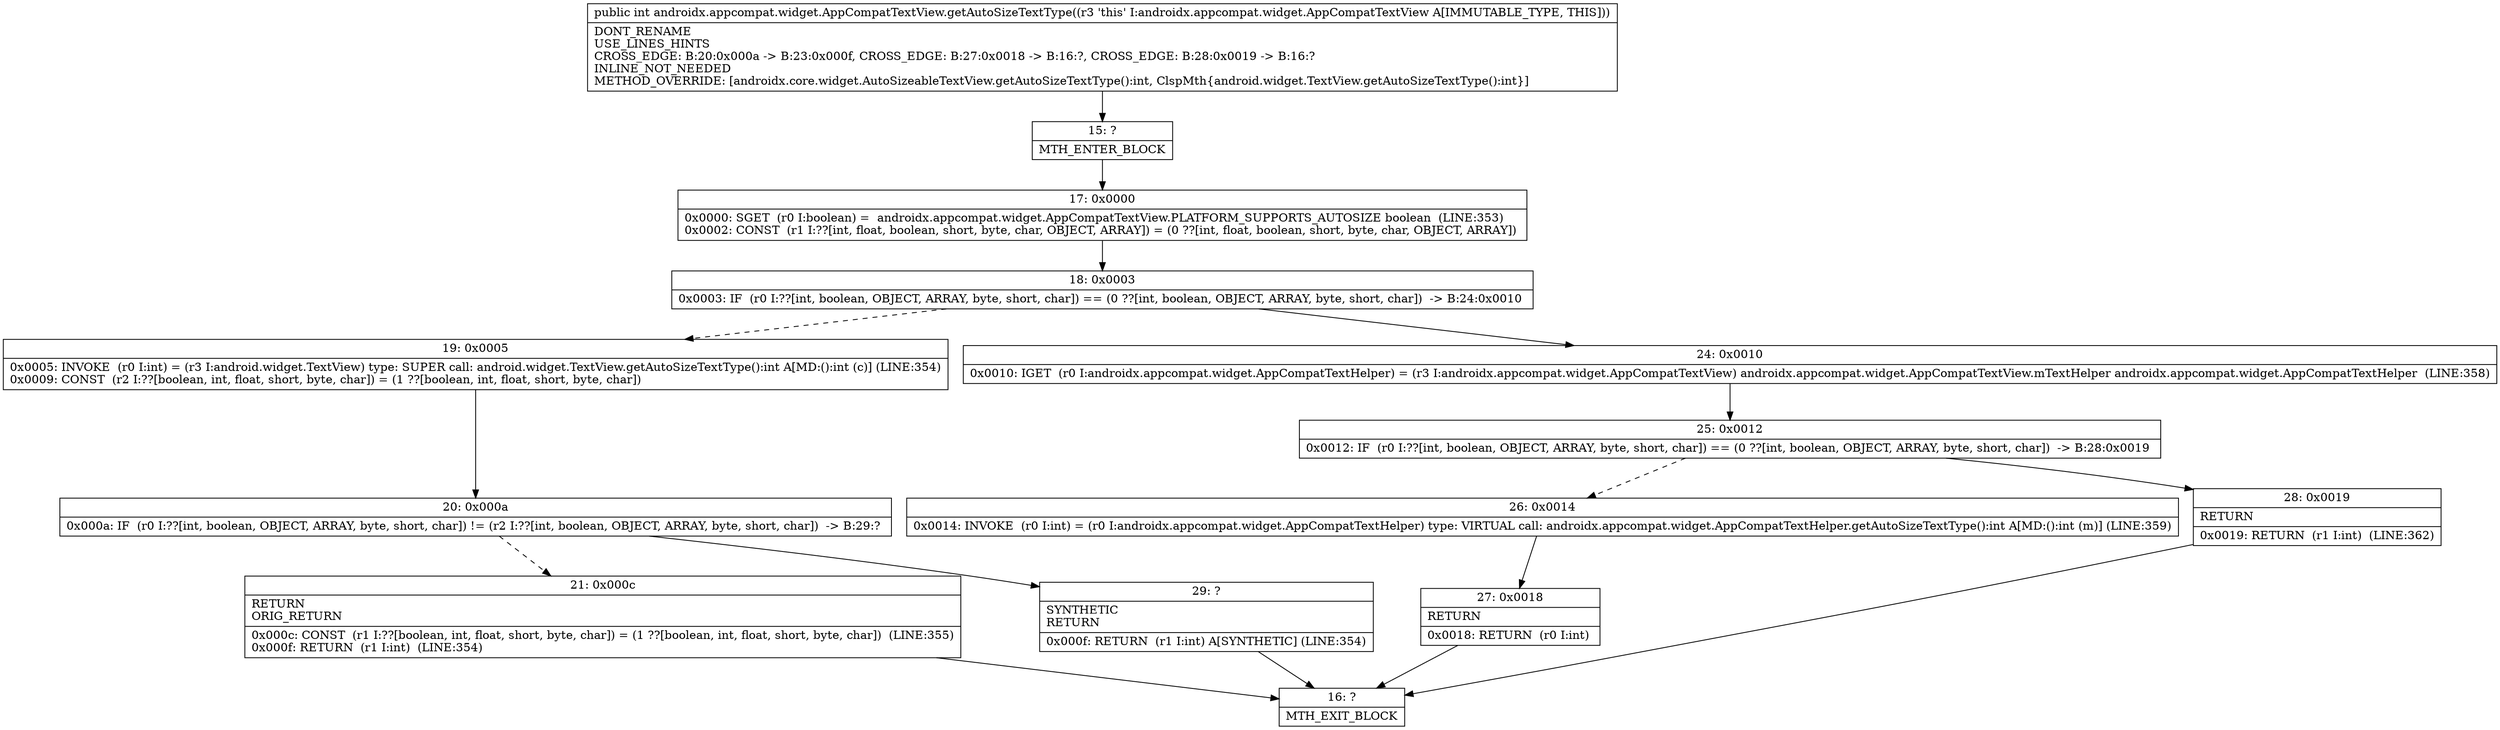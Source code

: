 digraph "CFG forandroidx.appcompat.widget.AppCompatTextView.getAutoSizeTextType()I" {
Node_15 [shape=record,label="{15\:\ ?|MTH_ENTER_BLOCK\l}"];
Node_17 [shape=record,label="{17\:\ 0x0000|0x0000: SGET  (r0 I:boolean) =  androidx.appcompat.widget.AppCompatTextView.PLATFORM_SUPPORTS_AUTOSIZE boolean  (LINE:353)\l0x0002: CONST  (r1 I:??[int, float, boolean, short, byte, char, OBJECT, ARRAY]) = (0 ??[int, float, boolean, short, byte, char, OBJECT, ARRAY]) \l}"];
Node_18 [shape=record,label="{18\:\ 0x0003|0x0003: IF  (r0 I:??[int, boolean, OBJECT, ARRAY, byte, short, char]) == (0 ??[int, boolean, OBJECT, ARRAY, byte, short, char])  \-\> B:24:0x0010 \l}"];
Node_19 [shape=record,label="{19\:\ 0x0005|0x0005: INVOKE  (r0 I:int) = (r3 I:android.widget.TextView) type: SUPER call: android.widget.TextView.getAutoSizeTextType():int A[MD:():int (c)] (LINE:354)\l0x0009: CONST  (r2 I:??[boolean, int, float, short, byte, char]) = (1 ??[boolean, int, float, short, byte, char]) \l}"];
Node_20 [shape=record,label="{20\:\ 0x000a|0x000a: IF  (r0 I:??[int, boolean, OBJECT, ARRAY, byte, short, char]) != (r2 I:??[int, boolean, OBJECT, ARRAY, byte, short, char])  \-\> B:29:? \l}"];
Node_21 [shape=record,label="{21\:\ 0x000c|RETURN\lORIG_RETURN\l|0x000c: CONST  (r1 I:??[boolean, int, float, short, byte, char]) = (1 ??[boolean, int, float, short, byte, char])  (LINE:355)\l0x000f: RETURN  (r1 I:int)  (LINE:354)\l}"];
Node_16 [shape=record,label="{16\:\ ?|MTH_EXIT_BLOCK\l}"];
Node_29 [shape=record,label="{29\:\ ?|SYNTHETIC\lRETURN\l|0x000f: RETURN  (r1 I:int) A[SYNTHETIC] (LINE:354)\l}"];
Node_24 [shape=record,label="{24\:\ 0x0010|0x0010: IGET  (r0 I:androidx.appcompat.widget.AppCompatTextHelper) = (r3 I:androidx.appcompat.widget.AppCompatTextView) androidx.appcompat.widget.AppCompatTextView.mTextHelper androidx.appcompat.widget.AppCompatTextHelper  (LINE:358)\l}"];
Node_25 [shape=record,label="{25\:\ 0x0012|0x0012: IF  (r0 I:??[int, boolean, OBJECT, ARRAY, byte, short, char]) == (0 ??[int, boolean, OBJECT, ARRAY, byte, short, char])  \-\> B:28:0x0019 \l}"];
Node_26 [shape=record,label="{26\:\ 0x0014|0x0014: INVOKE  (r0 I:int) = (r0 I:androidx.appcompat.widget.AppCompatTextHelper) type: VIRTUAL call: androidx.appcompat.widget.AppCompatTextHelper.getAutoSizeTextType():int A[MD:():int (m)] (LINE:359)\l}"];
Node_27 [shape=record,label="{27\:\ 0x0018|RETURN\l|0x0018: RETURN  (r0 I:int) \l}"];
Node_28 [shape=record,label="{28\:\ 0x0019|RETURN\l|0x0019: RETURN  (r1 I:int)  (LINE:362)\l}"];
MethodNode[shape=record,label="{public int androidx.appcompat.widget.AppCompatTextView.getAutoSizeTextType((r3 'this' I:androidx.appcompat.widget.AppCompatTextView A[IMMUTABLE_TYPE, THIS]))  | DONT_RENAME\lUSE_LINES_HINTS\lCROSS_EDGE: B:20:0x000a \-\> B:23:0x000f, CROSS_EDGE: B:27:0x0018 \-\> B:16:?, CROSS_EDGE: B:28:0x0019 \-\> B:16:?\lINLINE_NOT_NEEDED\lMETHOD_OVERRIDE: [androidx.core.widget.AutoSizeableTextView.getAutoSizeTextType():int, ClspMth\{android.widget.TextView.getAutoSizeTextType():int\}]\l}"];
MethodNode -> Node_15;Node_15 -> Node_17;
Node_17 -> Node_18;
Node_18 -> Node_19[style=dashed];
Node_18 -> Node_24;
Node_19 -> Node_20;
Node_20 -> Node_21[style=dashed];
Node_20 -> Node_29;
Node_21 -> Node_16;
Node_29 -> Node_16;
Node_24 -> Node_25;
Node_25 -> Node_26[style=dashed];
Node_25 -> Node_28;
Node_26 -> Node_27;
Node_27 -> Node_16;
Node_28 -> Node_16;
}

